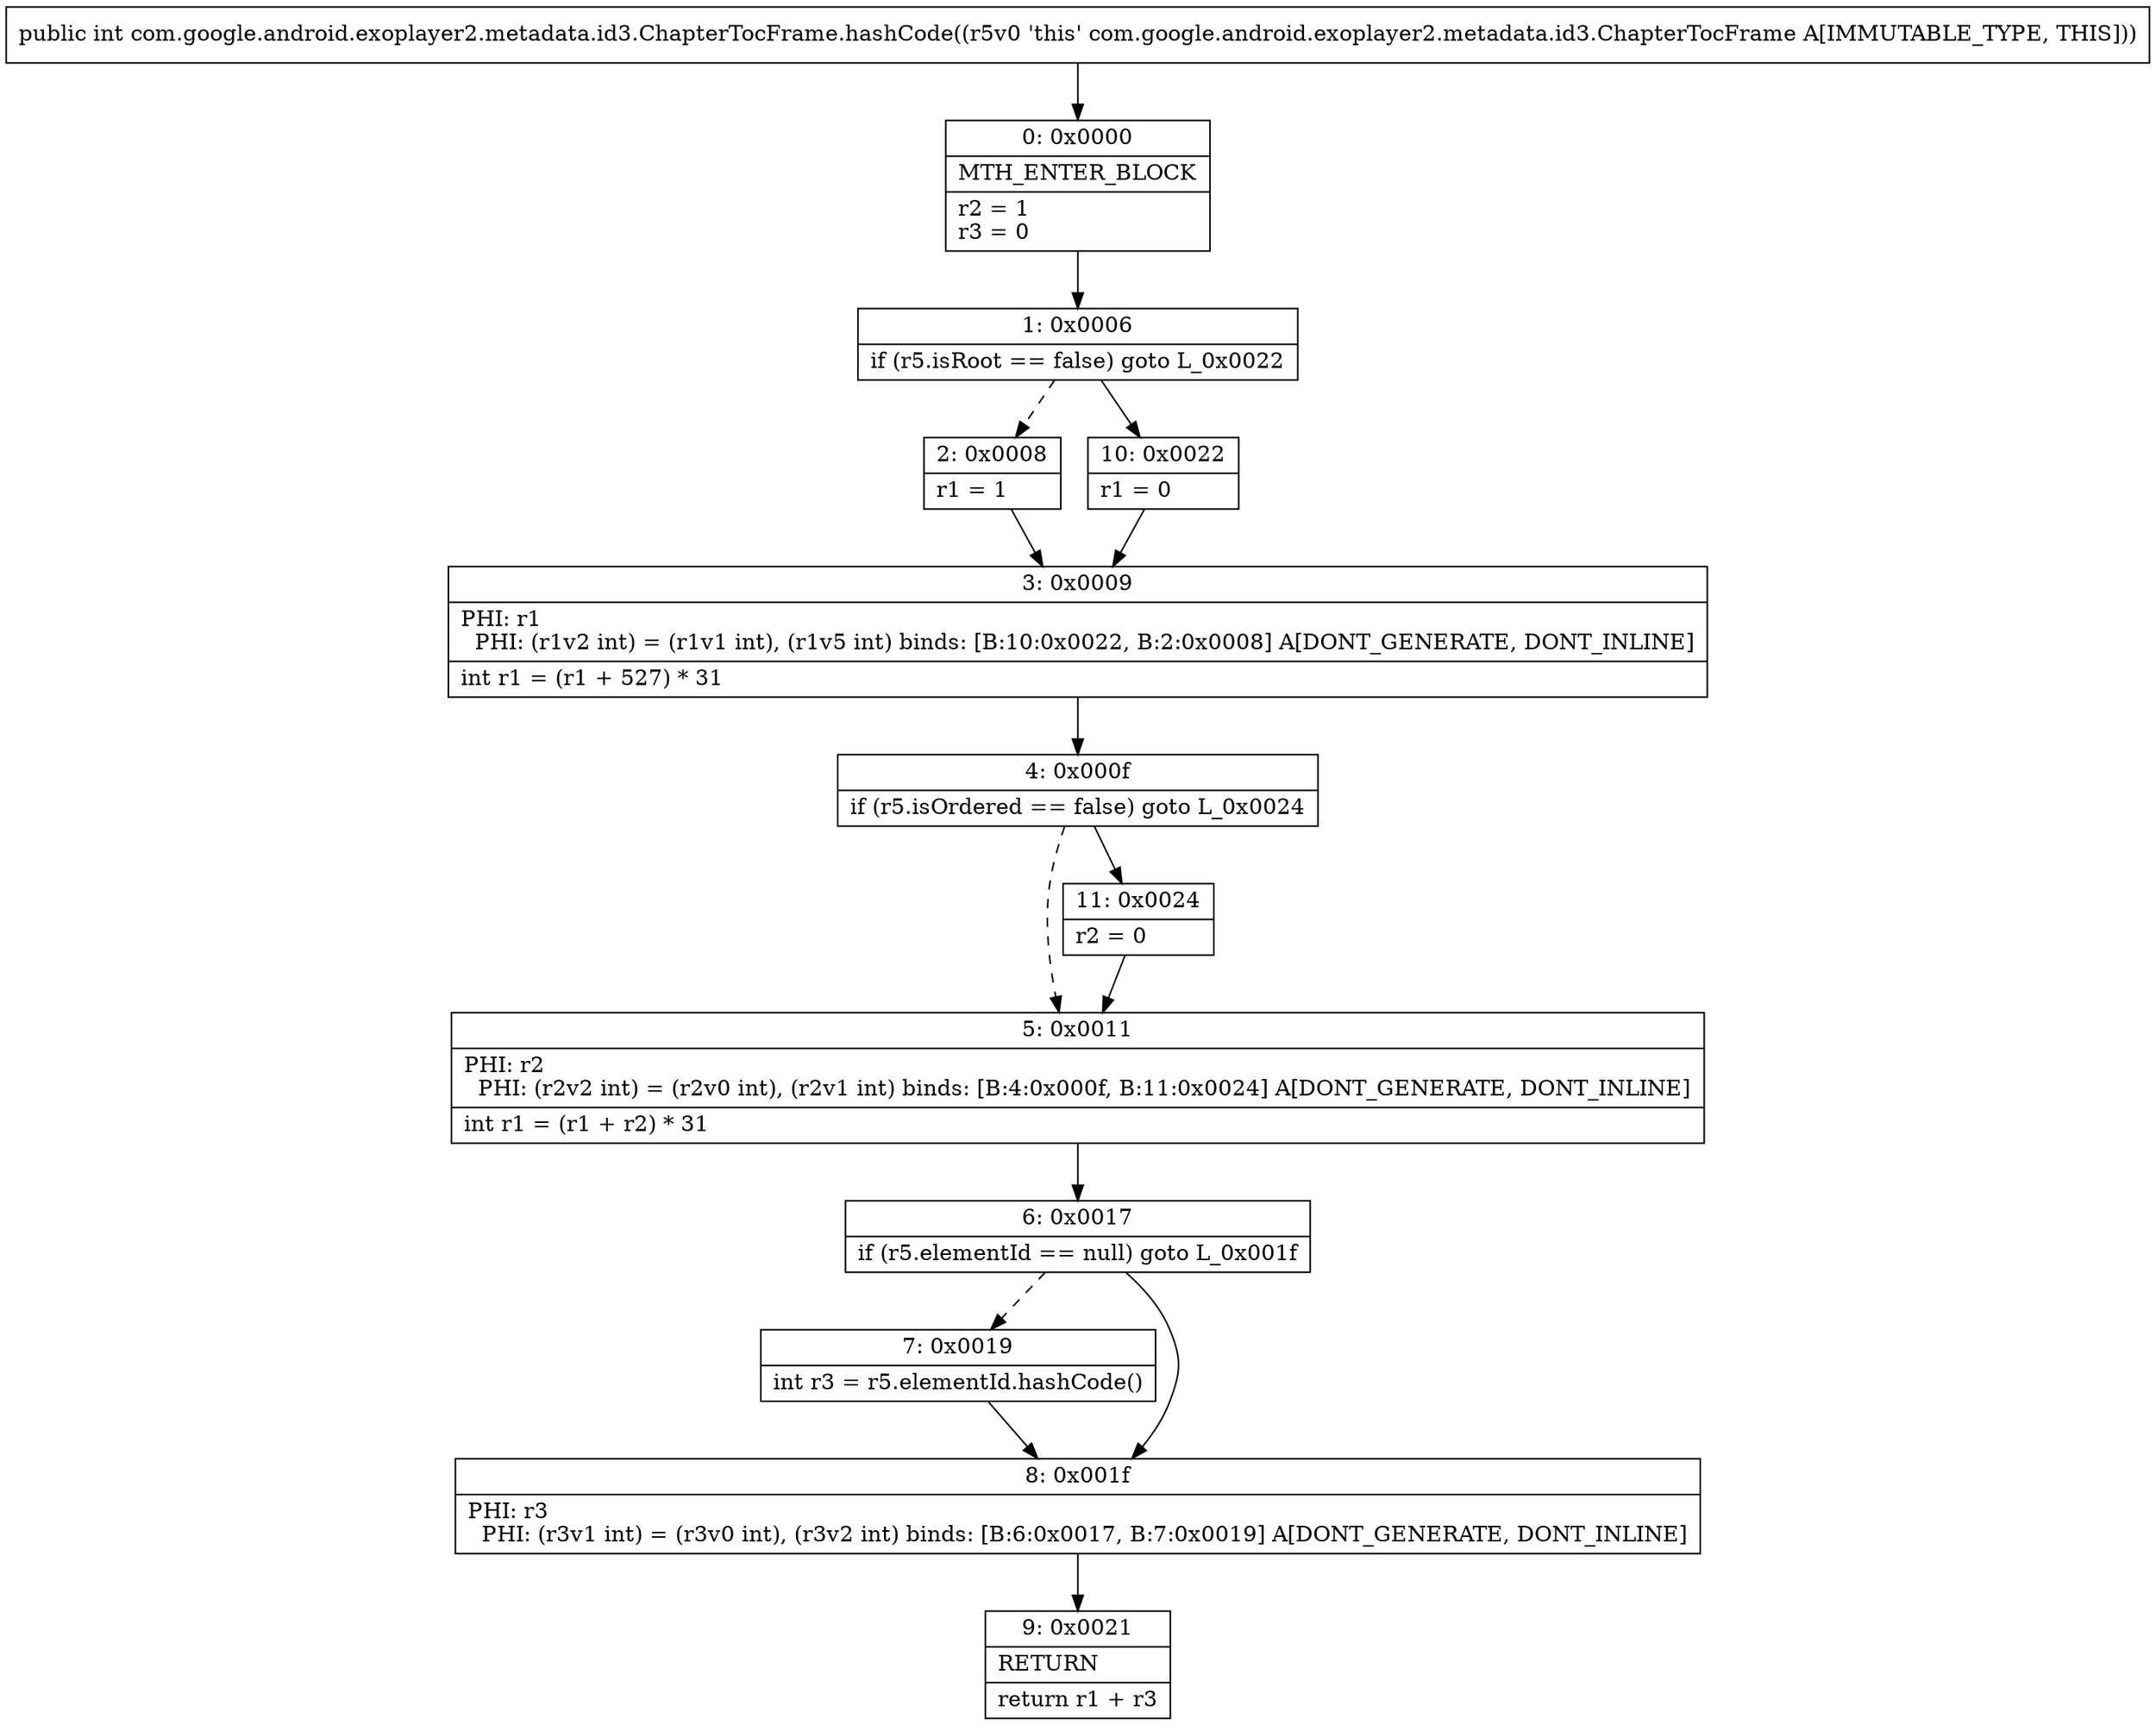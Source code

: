 digraph "CFG forcom.google.android.exoplayer2.metadata.id3.ChapterTocFrame.hashCode()I" {
Node_0 [shape=record,label="{0\:\ 0x0000|MTH_ENTER_BLOCK\l|r2 = 1\lr3 = 0\l}"];
Node_1 [shape=record,label="{1\:\ 0x0006|if (r5.isRoot == false) goto L_0x0022\l}"];
Node_2 [shape=record,label="{2\:\ 0x0008|r1 = 1\l}"];
Node_3 [shape=record,label="{3\:\ 0x0009|PHI: r1 \l  PHI: (r1v2 int) = (r1v1 int), (r1v5 int) binds: [B:10:0x0022, B:2:0x0008] A[DONT_GENERATE, DONT_INLINE]\l|int r1 = (r1 + 527) * 31\l}"];
Node_4 [shape=record,label="{4\:\ 0x000f|if (r5.isOrdered == false) goto L_0x0024\l}"];
Node_5 [shape=record,label="{5\:\ 0x0011|PHI: r2 \l  PHI: (r2v2 int) = (r2v0 int), (r2v1 int) binds: [B:4:0x000f, B:11:0x0024] A[DONT_GENERATE, DONT_INLINE]\l|int r1 = (r1 + r2) * 31\l}"];
Node_6 [shape=record,label="{6\:\ 0x0017|if (r5.elementId == null) goto L_0x001f\l}"];
Node_7 [shape=record,label="{7\:\ 0x0019|int r3 = r5.elementId.hashCode()\l}"];
Node_8 [shape=record,label="{8\:\ 0x001f|PHI: r3 \l  PHI: (r3v1 int) = (r3v0 int), (r3v2 int) binds: [B:6:0x0017, B:7:0x0019] A[DONT_GENERATE, DONT_INLINE]\l}"];
Node_9 [shape=record,label="{9\:\ 0x0021|RETURN\l|return r1 + r3\l}"];
Node_10 [shape=record,label="{10\:\ 0x0022|r1 = 0\l}"];
Node_11 [shape=record,label="{11\:\ 0x0024|r2 = 0\l}"];
MethodNode[shape=record,label="{public int com.google.android.exoplayer2.metadata.id3.ChapterTocFrame.hashCode((r5v0 'this' com.google.android.exoplayer2.metadata.id3.ChapterTocFrame A[IMMUTABLE_TYPE, THIS])) }"];
MethodNode -> Node_0;
Node_0 -> Node_1;
Node_1 -> Node_2[style=dashed];
Node_1 -> Node_10;
Node_2 -> Node_3;
Node_3 -> Node_4;
Node_4 -> Node_5[style=dashed];
Node_4 -> Node_11;
Node_5 -> Node_6;
Node_6 -> Node_7[style=dashed];
Node_6 -> Node_8;
Node_7 -> Node_8;
Node_8 -> Node_9;
Node_10 -> Node_3;
Node_11 -> Node_5;
}

